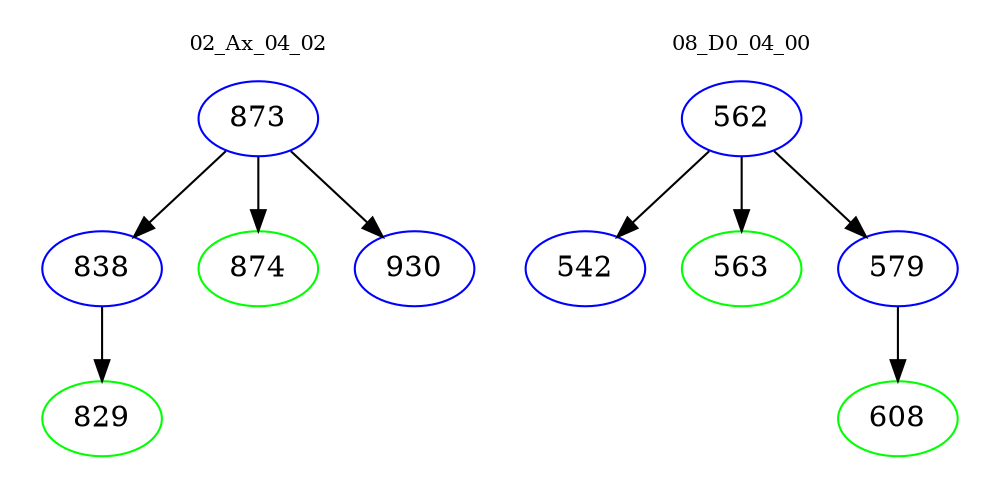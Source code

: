 digraph{
subgraph cluster_0 {
color = white
label = "02_Ax_04_02";
fontsize=10;
T0_873 [label="873", color="blue"]
T0_873 -> T0_838 [color="black"]
T0_838 [label="838", color="blue"]
T0_838 -> T0_829 [color="black"]
T0_829 [label="829", color="green"]
T0_873 -> T0_874 [color="black"]
T0_874 [label="874", color="green"]
T0_873 -> T0_930 [color="black"]
T0_930 [label="930", color="blue"]
}
subgraph cluster_1 {
color = white
label = "08_D0_04_00";
fontsize=10;
T1_562 [label="562", color="blue"]
T1_562 -> T1_542 [color="black"]
T1_542 [label="542", color="blue"]
T1_562 -> T1_563 [color="black"]
T1_563 [label="563", color="green"]
T1_562 -> T1_579 [color="black"]
T1_579 [label="579", color="blue"]
T1_579 -> T1_608 [color="black"]
T1_608 [label="608", color="green"]
}
}
